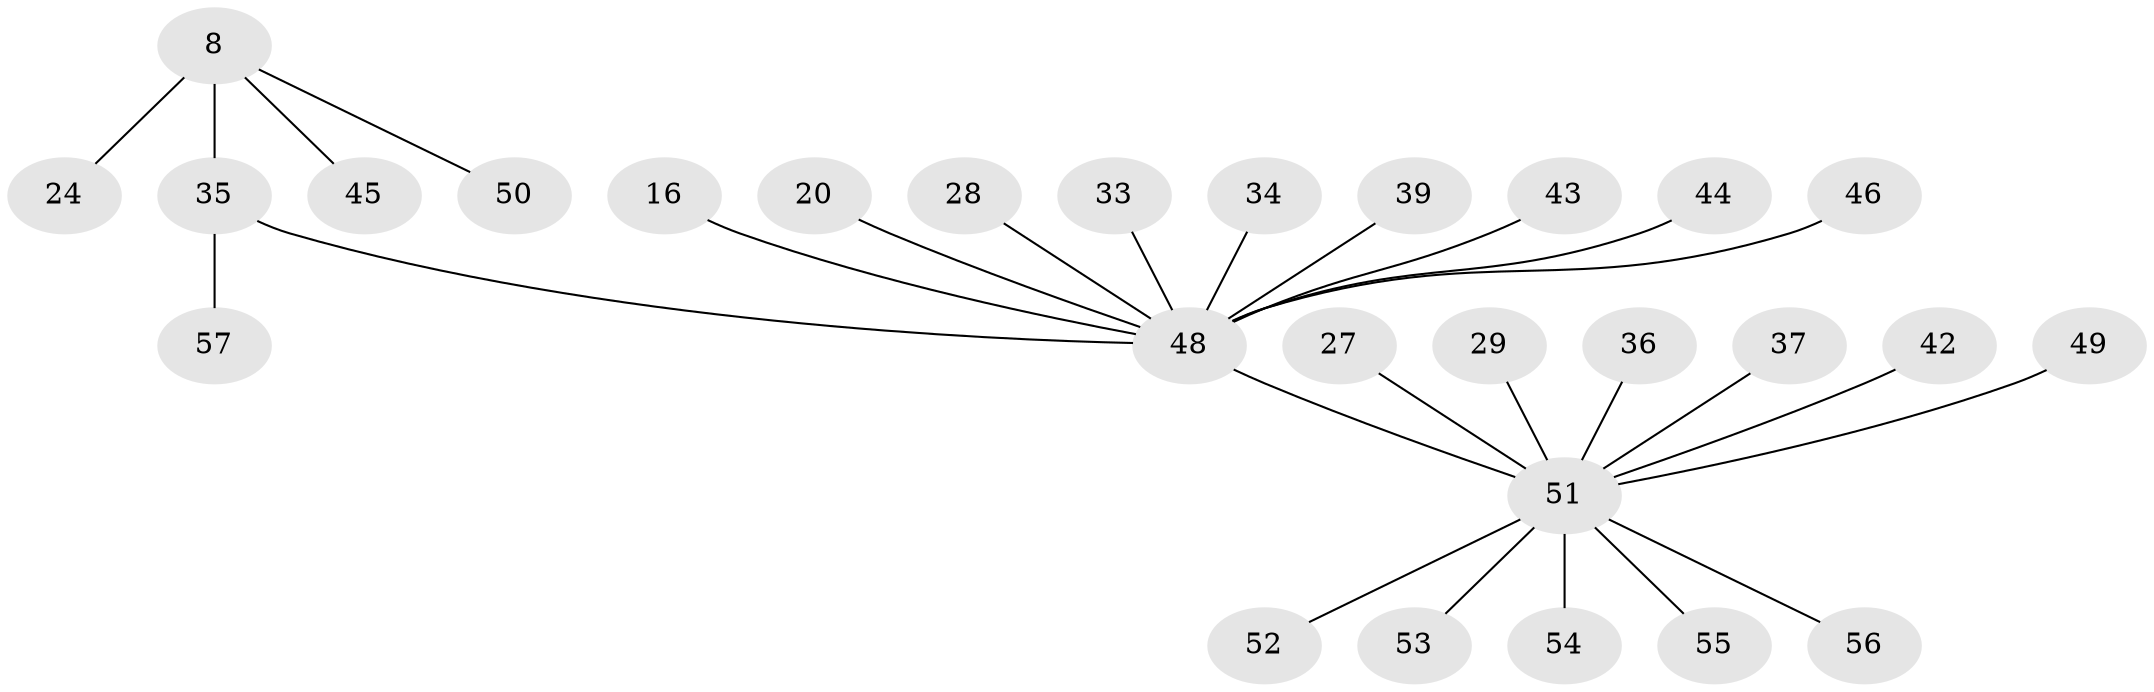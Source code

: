 // original degree distribution, {6: 0.017543859649122806, 8: 0.017543859649122806, 10: 0.017543859649122806, 4: 0.05263157894736842, 1: 0.5964912280701754, 3: 0.07017543859649122, 5: 0.017543859649122806, 7: 0.017543859649122806, 2: 0.19298245614035087}
// Generated by graph-tools (version 1.1) at 2025/48/03/09/25 04:48:52]
// undirected, 28 vertices, 27 edges
graph export_dot {
graph [start="1"]
  node [color=gray90,style=filled];
  8;
  16;
  20;
  24;
  27;
  28;
  29;
  33;
  34;
  35 [super="+4"];
  36;
  37 [super="+22"];
  39 [super="+13"];
  42;
  43;
  44 [super="+11"];
  45;
  46 [super="+40"];
  48 [super="+9+30+15"];
  49;
  50;
  51 [super="+10+6+25+32+14+18+21+26"];
  52 [super="+38+47"];
  53 [super="+17+41"];
  54;
  55;
  56;
  57;
  8 -- 24;
  8 -- 35 [weight=2];
  8 -- 45;
  8 -- 50;
  16 -- 48;
  20 -- 48;
  27 -- 51;
  28 -- 48;
  29 -- 51;
  33 -- 48;
  34 -- 48;
  35 -- 57;
  35 -- 48;
  36 -- 51;
  37 -- 51;
  39 -- 48;
  42 -- 51;
  43 -- 48;
  44 -- 48;
  46 -- 48;
  48 -- 51 [weight=2];
  49 -- 51;
  51 -- 56;
  51 -- 52;
  51 -- 53;
  51 -- 54;
  51 -- 55;
}
